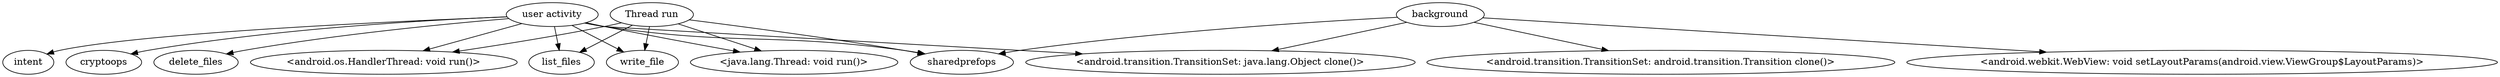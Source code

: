 strict digraph  {
	graph ["graph"="{}"];
	list_files	 [domain=library,
		type=merged];
	intent	 [domain=library,
		type=merged];
	cryptoops	 [domain=library,
		type=merged];
	"<android.transition.TransitionSet: java.lang.Object clone()>"	 [domain=library,
		type=SENSITIVE_METHOD];
	sharedprefops	 [domain=library,
		type=merged];
	delete_files	 [domain=library,
		type=merged];
	write_file	 [domain=library,
		type=merged];
	"<java.lang.Thread: void run()>"	 [domain=library,
		type=SENSITIVE_METHOD];
	"<android.webkit.WebView: void setLayoutParams(android.view.ViewGroup$LayoutParams)>"	 [domain=library,
		type=SENSITIVE_METHOD];
	"<android.os.HandlerThread: void run()>"	 [domain=library,
		type=SENSITIVE_METHOD];
	"<android.transition.TransitionSet: android.transition.Transition clone()>"	 [domain=library,
		type=SENSITIVE_METHOD];
	"user activity"	 [domain=library,
		type=entrypoint];
	"user activity" -> "<android.transition.TransitionSet: java.lang.Object clone()>"	 [deps="FROM_SENSITIVE_PARENT_TO_SENSITIVE_API-CALL-CALL-CALL-CALL-CALL-CALL",
		type=DEP];
	"user activity" -> cryptoops	 [deps="FROM_SENSITIVE_PARENT_TO_SENSITIVE_API-CALL-CALL-CALL-CALL-CALL-CALL",
		type=DEP];
	"user activity" -> sharedprefops	 [deps="FROM_SENSITIVE_PARENT_TO_SENSITIVE_API-CALL-CALL-CALL-DATAFLOW-CALL",
		type=DEP];
	"user activity" -> list_files	 [deps="FROM_SENSITIVE_PARENT_TO_SENSITIVE_API-CALL-CALL-CALL",
		type=DEP];
	"user activity" -> write_file	 [deps="FROM_SENSITIVE_PARENT_TO_SENSITIVE_API-CALL-CALL-CALL",
		type=DEP];
	"user activity" -> intent	 [deps="FROM_SENSITIVE_PARENT_TO_SENSITIVE_API-CALL-CALL-CALL-CALL-CALL",
		type=DEP];
	"user activity" -> "<android.os.HandlerThread: void run()>"	 [deps="FROM_SENSITIVE_PARENT_TO_SENSITIVE_API-CALL-CALL-CALL",
		type=DEP];
	"user activity" -> "<java.lang.Thread: void run()>"	 [deps="FROM_SENSITIVE_PARENT_TO_SENSITIVE_API-CALL-CALL-CALL",
		type=DEP];
	"user activity" -> delete_files	 [deps="FROM_SENSITIVE_PARENT_TO_SENSITIVE_API-CALL-CALL-CALL",
		type=DEP];
	background	 [domain=library,
		type=entrypoint];
	background -> "<android.transition.TransitionSet: java.lang.Object clone()>"	 [deps=FROM_SENSITIVE_PARENT_TO_SENSITIVE_API,
		type=DEP];
	background -> "<android.webkit.WebView: void setLayoutParams(android.view.ViewGroup$LayoutParams)>"	 [deps="FROM_SENSITIVE_PARENT_TO_SENSITIVE_API-CALL-CALL-FROM_SENSITIVE_PARENT_TO_SENSITIVE_API",
		type=DEP];
	background -> sharedprefops	 [deps="FROM_SENSITIVE_PARENT_TO_SENSITIVE_API-CALL-CALL-DATAFLOW-CALL",
		type=DEP];
	background -> "<android.transition.TransitionSet: android.transition.Transition clone()>"	 [deps=FROM_SENSITIVE_PARENT_TO_SENSITIVE_API,
		type=DEP];
	"Thread run"	 [domain=library,
		type=entrypoint];
	"Thread run" -> "<java.lang.Thread: void run()>"	 [deps=FROM_SENSITIVE_PARENT_TO_SENSITIVE_API,
		type=DEP];
	"Thread run" -> "<android.os.HandlerThread: void run()>"	 [deps=FROM_SENSITIVE_PARENT_TO_SENSITIVE_API,
		type=DEP];
	"Thread run" -> list_files	 [deps="FROM_SENSITIVE_PARENT_TO_SENSITIVE_API-CALL-CALL-CALL-DATAFLOW-CALL",
		type=DEP];
	"Thread run" -> write_file	 [deps="FROM_SENSITIVE_PARENT_TO_SENSITIVE_API-CALL-CALL-CALL",
		type=DEP];
	"Thread run" -> sharedprefops	 [deps="FROM_SENSITIVE_PARENT_TO_SENSITIVE_API-CALL-CALL-CALL-CALL-CALL-DATAFLOW-CALL",
		type=DEP];
}
